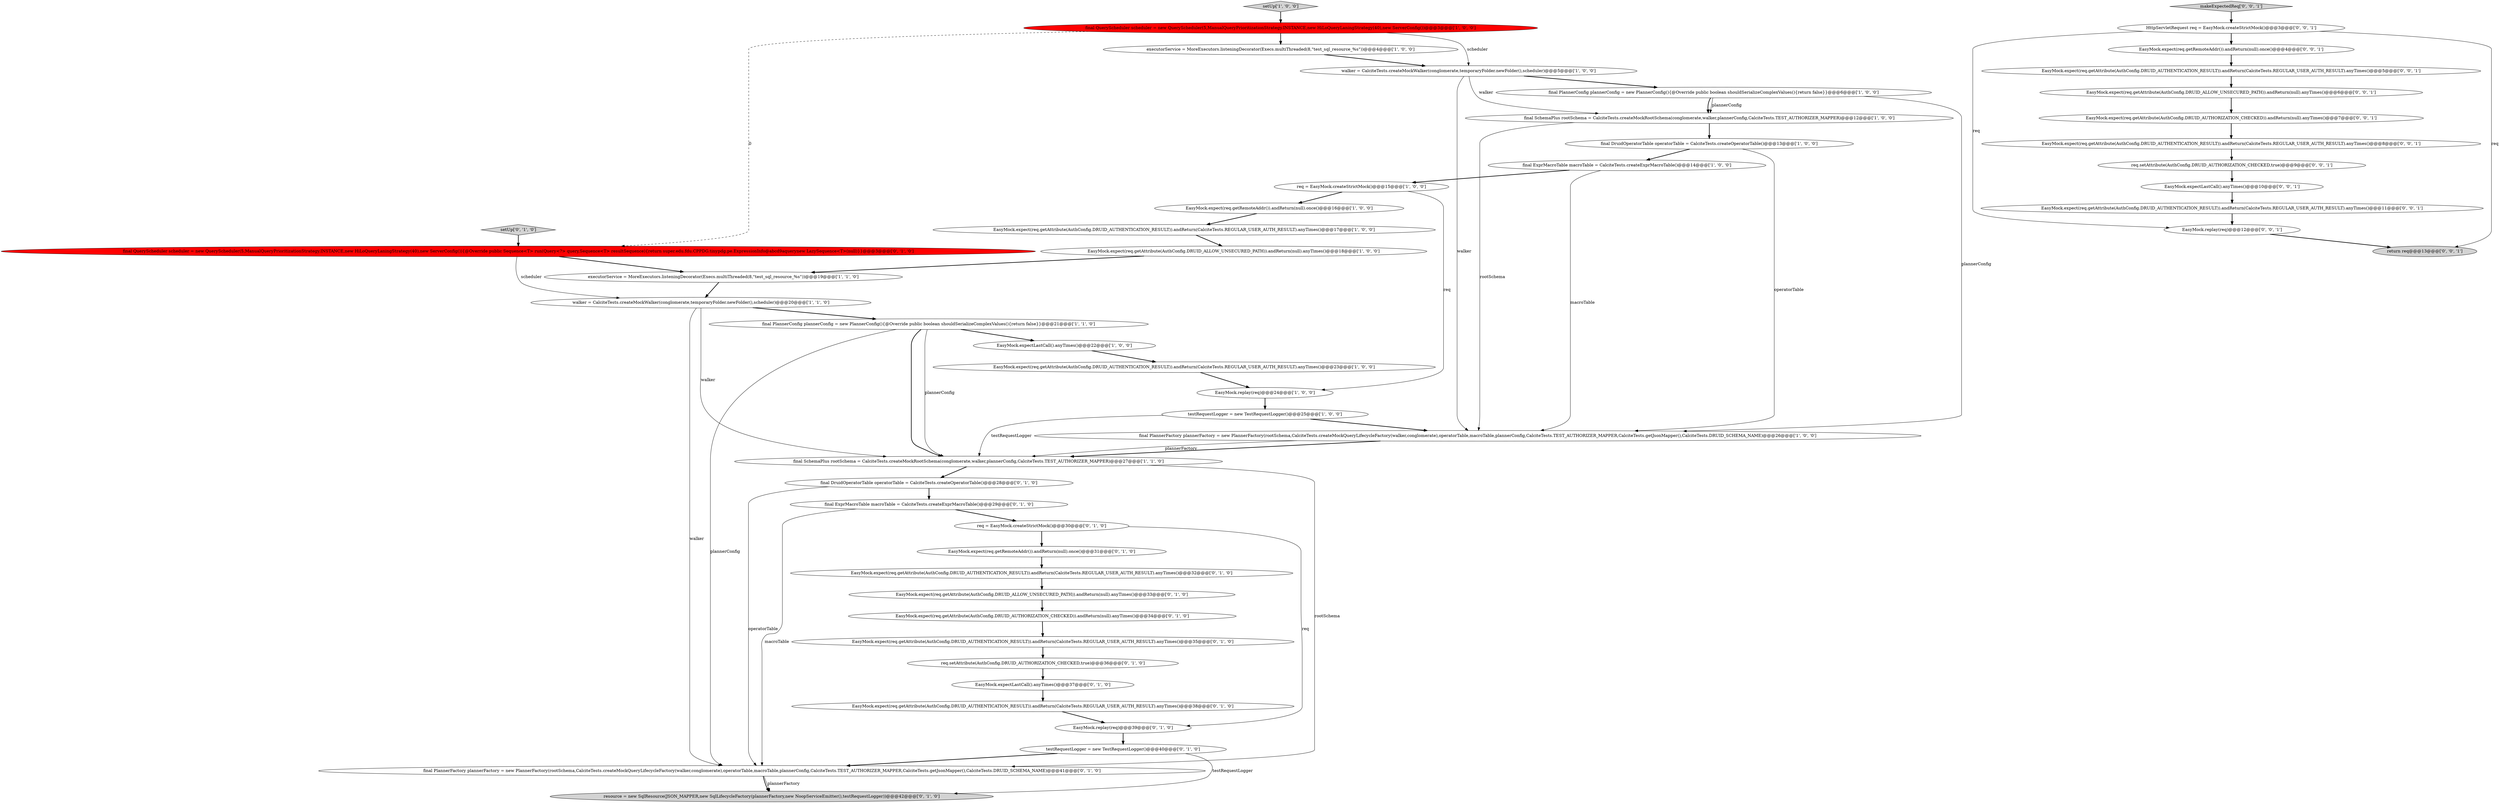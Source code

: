 digraph {
26 [style = filled, label = "final PlannerFactory plannerFactory = new PlannerFactory(rootSchema,CalciteTests.createMockQueryLifecycleFactory(walker,conglomerate),operatorTable,macroTable,plannerConfig,CalciteTests.TEST_AUTHORIZER_MAPPER,CalciteTests.getJsonMapper(),CalciteTests.DRUID_SCHEMA_NAME)@@@41@@@['0', '1', '0']", fillcolor = white, shape = ellipse image = "AAA0AAABBB2BBB"];
8 [style = filled, label = "final PlannerFactory plannerFactory = new PlannerFactory(rootSchema,CalciteTests.createMockQueryLifecycleFactory(walker,conglomerate),operatorTable,macroTable,plannerConfig,CalciteTests.TEST_AUTHORIZER_MAPPER,CalciteTests.getJsonMapper(),CalciteTests.DRUID_SCHEMA_NAME)@@@26@@@['1', '0', '0']", fillcolor = white, shape = ellipse image = "AAA0AAABBB1BBB"];
49 [style = filled, label = "EasyMock.expect(req.getAttribute(AuthConfig.DRUID_ALLOW_UNSECURED_PATH)).andReturn(null).anyTimes()@@@6@@@['0', '0', '1']", fillcolor = white, shape = ellipse image = "AAA0AAABBB3BBB"];
24 [style = filled, label = "resource = new SqlResource(JSON_MAPPER,new SqlLifecycleFactory(plannerFactory,new NoopServiceEmitter(),testRequestLogger))@@@42@@@['0', '1', '0']", fillcolor = lightgray, shape = ellipse image = "AAA0AAABBB2BBB"];
25 [style = filled, label = "testRequestLogger = new TestRequestLogger()@@@40@@@['0', '1', '0']", fillcolor = white, shape = ellipse image = "AAA0AAABBB2BBB"];
29 [style = filled, label = "EasyMock.expect(req.getAttribute(AuthConfig.DRUID_AUTHENTICATION_RESULT)).andReturn(CalciteTests.REGULAR_USER_AUTH_RESULT).anyTimes()@@@32@@@['0', '1', '0']", fillcolor = white, shape = ellipse image = "AAA0AAABBB2BBB"];
39 [style = filled, label = "EasyMock.replay(req)@@@12@@@['0', '0', '1']", fillcolor = white, shape = ellipse image = "AAA0AAABBB3BBB"];
38 [style = filled, label = "EasyMock.expect(req.getRemoteAddr()).andReturn(null).once()@@@4@@@['0', '0', '1']", fillcolor = white, shape = ellipse image = "AAA0AAABBB3BBB"];
28 [style = filled, label = "final DruidOperatorTable operatorTable = CalciteTests.createOperatorTable()@@@28@@@['0', '1', '0']", fillcolor = white, shape = ellipse image = "AAA0AAABBB2BBB"];
10 [style = filled, label = "setUp['1', '0', '0']", fillcolor = lightgray, shape = diamond image = "AAA0AAABBB1BBB"];
9 [style = filled, label = "EasyMock.expect(req.getAttribute(AuthConfig.DRUID_AUTHENTICATION_RESULT)).andReturn(CalciteTests.REGULAR_USER_AUTH_RESULT).anyTimes()@@@23@@@['1', '0', '0']", fillcolor = white, shape = ellipse image = "AAA0AAABBB1BBB"];
2 [style = filled, label = "req = EasyMock.createStrictMock()@@@15@@@['1', '0', '0']", fillcolor = white, shape = ellipse image = "AAA0AAABBB1BBB"];
3 [style = filled, label = "executorService = MoreExecutors.listeningDecorator(Execs.multiThreaded(8,\"test_sql_resource_%s\"))@@@19@@@['1', '1', '0']", fillcolor = white, shape = ellipse image = "AAA0AAABBB1BBB"];
11 [style = filled, label = "final ExprMacroTable macroTable = CalciteTests.createExprMacroTable()@@@14@@@['1', '0', '0']", fillcolor = white, shape = ellipse image = "AAA0AAABBB1BBB"];
34 [style = filled, label = "req = EasyMock.createStrictMock()@@@30@@@['0', '1', '0']", fillcolor = white, shape = ellipse image = "AAA0AAABBB2BBB"];
18 [style = filled, label = "final SchemaPlus rootSchema = CalciteTests.createMockRootSchema(conglomerate,walker,plannerConfig,CalciteTests.TEST_AUTHORIZER_MAPPER)@@@12@@@['1', '0', '0']", fillcolor = white, shape = ellipse image = "AAA0AAABBB1BBB"];
0 [style = filled, label = "EasyMock.expect(req.getRemoteAddr()).andReturn(null).once()@@@16@@@['1', '0', '0']", fillcolor = white, shape = ellipse image = "AAA0AAABBB1BBB"];
47 [style = filled, label = "EasyMock.expect(req.getAttribute(AuthConfig.DRUID_AUTHORIZATION_CHECKED)).andReturn(null).anyTimes()@@@7@@@['0', '0', '1']", fillcolor = white, shape = ellipse image = "AAA0AAABBB3BBB"];
4 [style = filled, label = "EasyMock.expectLastCall().anyTimes()@@@22@@@['1', '0', '0']", fillcolor = white, shape = ellipse image = "AAA0AAABBB1BBB"];
43 [style = filled, label = "return req@@@13@@@['0', '0', '1']", fillcolor = lightgray, shape = ellipse image = "AAA0AAABBB3BBB"];
48 [style = filled, label = "EasyMock.expectLastCall().anyTimes()@@@10@@@['0', '0', '1']", fillcolor = white, shape = ellipse image = "AAA0AAABBB3BBB"];
5 [style = filled, label = "final PlannerConfig plannerConfig = new PlannerConfig(){@Override public boolean shouldSerializeComplexValues(){return false}}@@@6@@@['1', '0', '0']", fillcolor = white, shape = ellipse image = "AAA0AAABBB1BBB"];
1 [style = filled, label = "walker = CalciteTests.createMockWalker(conglomerate,temporaryFolder.newFolder(),scheduler)@@@5@@@['1', '0', '0']", fillcolor = white, shape = ellipse image = "AAA0AAABBB1BBB"];
40 [style = filled, label = "EasyMock.expect(req.getAttribute(AuthConfig.DRUID_AUTHENTICATION_RESULT)).andReturn(CalciteTests.REGULAR_USER_AUTH_RESULT).anyTimes()@@@8@@@['0', '0', '1']", fillcolor = white, shape = ellipse image = "AAA0AAABBB3BBB"];
13 [style = filled, label = "EasyMock.replay(req)@@@24@@@['1', '0', '0']", fillcolor = white, shape = ellipse image = "AAA0AAABBB1BBB"];
17 [style = filled, label = "testRequestLogger = new TestRequestLogger()@@@25@@@['1', '0', '0']", fillcolor = white, shape = ellipse image = "AAA0AAABBB1BBB"];
45 [style = filled, label = "EasyMock.expect(req.getAttribute(AuthConfig.DRUID_AUTHENTICATION_RESULT)).andReturn(CalciteTests.REGULAR_USER_AUTH_RESULT).anyTimes()@@@5@@@['0', '0', '1']", fillcolor = white, shape = ellipse image = "AAA0AAABBB3BBB"];
37 [style = filled, label = "EasyMock.expect(req.getAttribute(AuthConfig.DRUID_ALLOW_UNSECURED_PATH)).andReturn(null).anyTimes()@@@33@@@['0', '1', '0']", fillcolor = white, shape = ellipse image = "AAA0AAABBB2BBB"];
23 [style = filled, label = "EasyMock.expectLastCall().anyTimes()@@@37@@@['0', '1', '0']", fillcolor = white, shape = ellipse image = "AAA0AAABBB2BBB"];
16 [style = filled, label = "EasyMock.expect(req.getAttribute(AuthConfig.DRUID_AUTHENTICATION_RESULT)).andReturn(CalciteTests.REGULAR_USER_AUTH_RESULT).anyTimes()@@@17@@@['1', '0', '0']", fillcolor = white, shape = ellipse image = "AAA0AAABBB1BBB"];
31 [style = filled, label = "EasyMock.expect(req.getRemoteAddr()).andReturn(null).once()@@@31@@@['0', '1', '0']", fillcolor = white, shape = ellipse image = "AAA0AAABBB2BBB"];
27 [style = filled, label = "req.setAttribute(AuthConfig.DRUID_AUTHORIZATION_CHECKED,true)@@@36@@@['0', '1', '0']", fillcolor = white, shape = ellipse image = "AAA0AAABBB2BBB"];
44 [style = filled, label = "HttpServletRequest req = EasyMock.createStrictMock()@@@3@@@['0', '0', '1']", fillcolor = white, shape = ellipse image = "AAA0AAABBB3BBB"];
20 [style = filled, label = "executorService = MoreExecutors.listeningDecorator(Execs.multiThreaded(8,\"test_sql_resource_%s\"))@@@4@@@['1', '0', '0']", fillcolor = white, shape = ellipse image = "AAA0AAABBB1BBB"];
6 [style = filled, label = "final SchemaPlus rootSchema = CalciteTests.createMockRootSchema(conglomerate,walker,plannerConfig,CalciteTests.TEST_AUTHORIZER_MAPPER)@@@27@@@['1', '1', '0']", fillcolor = white, shape = ellipse image = "AAA0AAABBB1BBB"];
22 [style = filled, label = "EasyMock.expect(req.getAttribute(AuthConfig.DRUID_AUTHENTICATION_RESULT)).andReturn(CalciteTests.REGULAR_USER_AUTH_RESULT).anyTimes()@@@38@@@['0', '1', '0']", fillcolor = white, shape = ellipse image = "AAA0AAABBB2BBB"];
30 [style = filled, label = "EasyMock.expect(req.getAttribute(AuthConfig.DRUID_AUTHENTICATION_RESULT)).andReturn(CalciteTests.REGULAR_USER_AUTH_RESULT).anyTimes()@@@35@@@['0', '1', '0']", fillcolor = white, shape = ellipse image = "AAA0AAABBB2BBB"];
15 [style = filled, label = "final QueryScheduler scheduler = new QueryScheduler(5,ManualQueryPrioritizationStrategy.INSTANCE,new HiLoQueryLaningStrategy(40),new ServerConfig())@@@3@@@['1', '0', '0']", fillcolor = red, shape = ellipse image = "AAA1AAABBB1BBB"];
32 [style = filled, label = "EasyMock.expect(req.getAttribute(AuthConfig.DRUID_AUTHORIZATION_CHECKED)).andReturn(null).anyTimes()@@@34@@@['0', '1', '0']", fillcolor = white, shape = ellipse image = "AAA0AAABBB2BBB"];
7 [style = filled, label = "EasyMock.expect(req.getAttribute(AuthConfig.DRUID_ALLOW_UNSECURED_PATH)).andReturn(null).anyTimes()@@@18@@@['1', '0', '0']", fillcolor = white, shape = ellipse image = "AAA0AAABBB1BBB"];
36 [style = filled, label = "setUp['0', '1', '0']", fillcolor = lightgray, shape = diamond image = "AAA0AAABBB2BBB"];
35 [style = filled, label = "final ExprMacroTable macroTable = CalciteTests.createExprMacroTable()@@@29@@@['0', '1', '0']", fillcolor = white, shape = ellipse image = "AAA0AAABBB2BBB"];
12 [style = filled, label = "final PlannerConfig plannerConfig = new PlannerConfig(){@Override public boolean shouldSerializeComplexValues(){return false}}@@@21@@@['1', '1', '0']", fillcolor = white, shape = ellipse image = "AAA0AAABBB1BBB"];
14 [style = filled, label = "walker = CalciteTests.createMockWalker(conglomerate,temporaryFolder.newFolder(),scheduler)@@@20@@@['1', '1', '0']", fillcolor = white, shape = ellipse image = "AAA0AAABBB1BBB"];
33 [style = filled, label = "EasyMock.replay(req)@@@39@@@['0', '1', '0']", fillcolor = white, shape = ellipse image = "AAA0AAABBB2BBB"];
21 [style = filled, label = "final QueryScheduler scheduler = new QueryScheduler(5,ManualQueryPrioritizationStrategy.INSTANCE,new HiLoQueryLaningStrategy(40),new ServerConfig()){@Override public Sequence<T> run(Query<?> query,Sequence<T> resultSequence){return super.edu.fdu.CPPDG.tinypdg.pe.ExpressionInfo@abcd9aquerynew LazySequence<T>(null)}}@@@3@@@['0', '1', '0']", fillcolor = red, shape = ellipse image = "AAA1AAABBB2BBB"];
41 [style = filled, label = "makeExpectedReq['0', '0', '1']", fillcolor = lightgray, shape = diamond image = "AAA0AAABBB3BBB"];
46 [style = filled, label = "EasyMock.expect(req.getAttribute(AuthConfig.DRUID_AUTHENTICATION_RESULT)).andReturn(CalciteTests.REGULAR_USER_AUTH_RESULT).anyTimes()@@@11@@@['0', '0', '1']", fillcolor = white, shape = ellipse image = "AAA0AAABBB3BBB"];
19 [style = filled, label = "final DruidOperatorTable operatorTable = CalciteTests.createOperatorTable()@@@13@@@['1', '0', '0']", fillcolor = white, shape = ellipse image = "AAA0AAABBB1BBB"];
42 [style = filled, label = "req.setAttribute(AuthConfig.DRUID_AUTHORIZATION_CHECKED,true)@@@9@@@['0', '0', '1']", fillcolor = white, shape = ellipse image = "AAA0AAABBB3BBB"];
1->5 [style = bold, label=""];
12->6 [style = solid, label="plannerConfig"];
4->9 [style = bold, label=""];
17->8 [style = bold, label=""];
15->21 [style = dashed, label="0"];
0->16 [style = bold, label=""];
22->33 [style = bold, label=""];
10->15 [style = bold, label=""];
47->40 [style = bold, label=""];
5->8 [style = solid, label="plannerConfig"];
44->39 [style = solid, label="req"];
45->49 [style = bold, label=""];
14->26 [style = solid, label="walker"];
3->14 [style = bold, label=""];
30->27 [style = bold, label=""];
14->6 [style = solid, label="walker"];
16->7 [style = bold, label=""];
18->19 [style = bold, label=""];
39->43 [style = bold, label=""];
31->29 [style = bold, label=""];
34->31 [style = bold, label=""];
19->11 [style = bold, label=""];
8->6 [style = bold, label=""];
38->45 [style = bold, label=""];
5->18 [style = bold, label=""];
29->37 [style = bold, label=""];
42->48 [style = bold, label=""];
20->1 [style = bold, label=""];
46->39 [style = bold, label=""];
6->26 [style = solid, label="rootSchema"];
32->30 [style = bold, label=""];
12->6 [style = bold, label=""];
26->24 [style = bold, label=""];
1->18 [style = solid, label="walker"];
18->8 [style = solid, label="rootSchema"];
11->2 [style = bold, label=""];
7->3 [style = bold, label=""];
44->38 [style = bold, label=""];
17->6 [style = solid, label="testRequestLogger"];
12->26 [style = solid, label="plannerConfig"];
49->47 [style = bold, label=""];
48->46 [style = bold, label=""];
8->6 [style = solid, label="plannerFactory"];
36->21 [style = bold, label=""];
15->1 [style = solid, label="scheduler"];
13->17 [style = bold, label=""];
28->35 [style = bold, label=""];
1->8 [style = solid, label="walker"];
2->0 [style = bold, label=""];
23->22 [style = bold, label=""];
6->28 [style = bold, label=""];
34->33 [style = solid, label="req"];
12->4 [style = bold, label=""];
33->25 [style = bold, label=""];
25->24 [style = solid, label="testRequestLogger"];
15->20 [style = bold, label=""];
26->24 [style = solid, label="plannerFactory"];
14->12 [style = bold, label=""];
28->26 [style = solid, label="operatorTable"];
25->26 [style = bold, label=""];
19->8 [style = solid, label="operatorTable"];
37->32 [style = bold, label=""];
5->18 [style = solid, label="plannerConfig"];
27->23 [style = bold, label=""];
44->43 [style = solid, label="req"];
11->8 [style = solid, label="macroTable"];
35->34 [style = bold, label=""];
21->14 [style = solid, label="scheduler"];
41->44 [style = bold, label=""];
40->42 [style = bold, label=""];
2->13 [style = solid, label="req"];
35->26 [style = solid, label="macroTable"];
21->3 [style = bold, label=""];
9->13 [style = bold, label=""];
}
